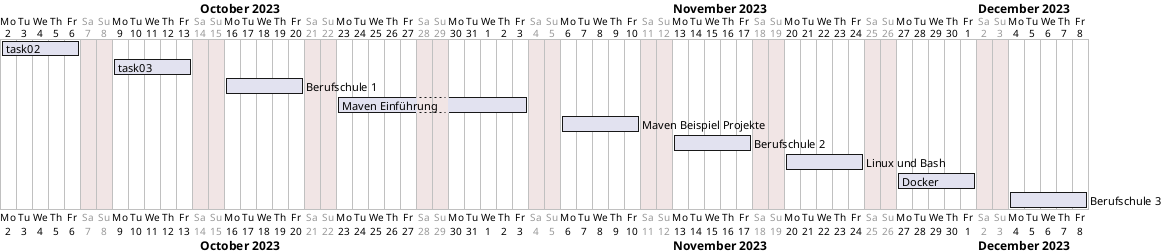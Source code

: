 @startgantt
'printscale weekly
saturday are closed
sunday are closed 

Project starts the 2th of october 2023
[task02] lasts 5 days
[task03] lasts 5 days
[task03] starts D+7
[Berufschule 1] lasts 5 days
[Berufschule 1] starts D+14 
[Maven Einführung] lasts 10 days
[Maven Einführung] starts D+21 
[Maven Beispiel Projekte] lasts 5 days
[Maven Beispiel Projekte] starts D+35
[Berufschule 2] lasts 5 days
[Berufschule 2] starts D+42 
[Linux und Bash] lasts 5 days
[Linux und Bash] starts D+49
[Docker] lasts 5 days
[Docker] starts D+56
[Berufschule 3] lasts 5 days
[Berufschule 3] starts D+63

@endgantt